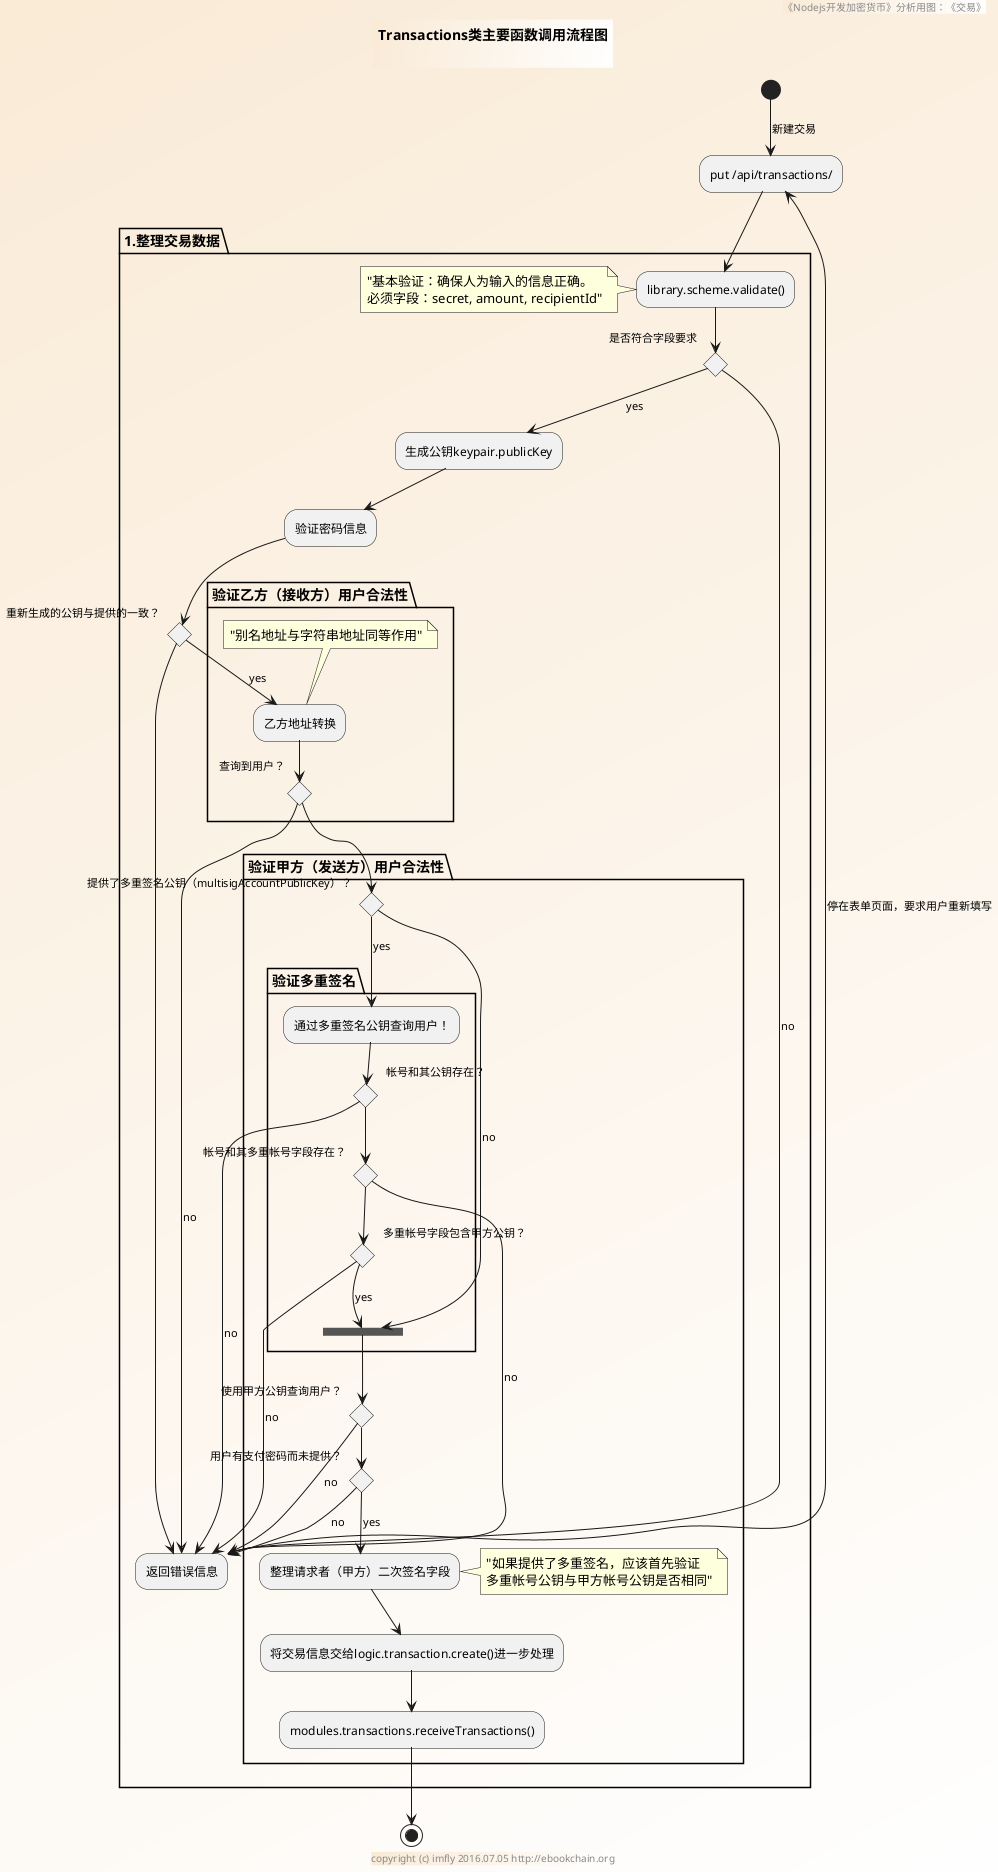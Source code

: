 @startuml ../../../styles/images/modules/transactions/transactions-activity.png
skinparam BorderColor #blue\9932CC
skinparam backgroundcolor AntiqueWhite/white

title
Transactions类主要函数调用流程图

end title

footer copyright (c) imfly 2016.07.05 http://ebookchain.org
header 《Nodejs开发加密货币》分析用图：《交易》

(*)--> [新建交易] "put /api/transactions/" as form
partition "1.整理交易数据" {
    --> library.scheme.validate()
    note left
    "基本验证：确保人为输入的信息正确。
    必须字段：secret, amount, recipientId"
    end note
    if "是否符合字段要求" then
    --> [no] "返回错误信息" as return_error_msg
    -left-> [停在表单页面，要求用户重新填写] form
    else
    --> [yes] "生成公钥keypair.publicKey"
    --> 验证密码信息
        if "重新生成的公钥与提供的一致？" then
        --> return_error_msg
        else
        partition "验证乙方（接收方）用户合法性" {
          --> [yes] "乙方地址转换"
          note top: "别名地址与字符串地址同等作用"
            if "查询到用户？" then
            --> [no] return_error_msg
        }
            else
                partition "验证甲方（发送方）用户合法性" {
                    if "提供了多重签名公钥（multisigAccountPublicKey）？" then
                        partition "验证多重签名" {
                          --> [yes] "通过多重签名公钥查询用户！"
                          if "帐号和其公钥存在？" then
                          --> [no] return_error_msg
                          else
                              if "帐号和其多重帐号字段存在？" then
                              --> [no] return_error_msg
                              else
                                if "多重帐号字段包含甲方公钥？" then
                                --> [no] return_error_msg
                                else
                                --> [yes] ==verify_account==
                                endif
                              endif

                          endif
                        }
                    else
                    --> [no] ==verify_account==
                        if "使用甲方公钥查询用户？" then
                        --> [no] return_error_msg
                        else
                            if "用户有支付密码而未提供？" then
                            --> [no] return_error_msg
                            else
                            --> [yes] "整理请求者（甲方）二次签名字段"
                            note right
                            "如果提供了多重签名，应该首先验证
                            多重帐号公钥与甲方帐号公钥是否相同"
                            end note
                            --> "将交易信息交给logic.transaction.create()进一步处理"
                            --> "modules.transactions.receiveTransactions()"
                            endif
                        endif
                    endif
                }
            endif
        endif
    endif
}

' logic.transaction.create()处理逻辑

--> (*)
@enduml
